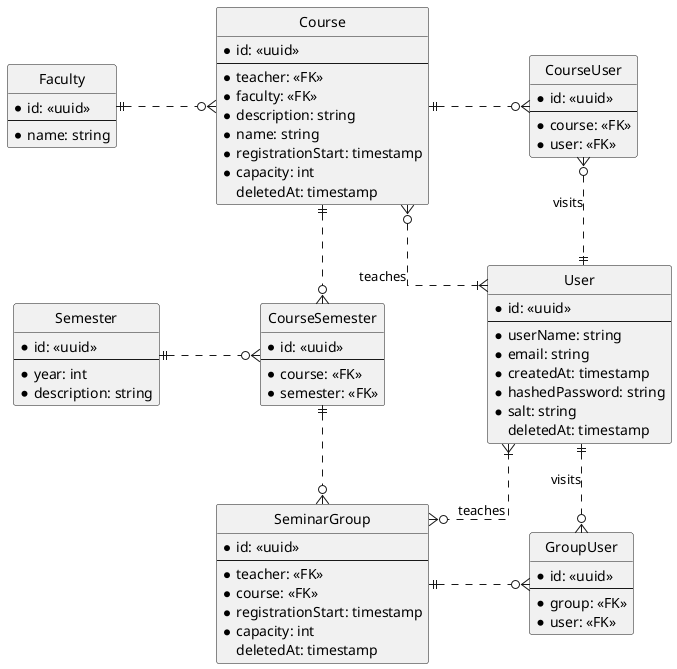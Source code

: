 @startuml
hide circle
skinparam Linetype ortho
skinparam Ranksep 60
skinparam Nodesep 100

entity User {
    * id: <<uuid>>
    ---
    * userName: string
    * email: string
    * createdAt: timestamp
    * hashedPassword: string
    * salt: string
    deletedAt: timestamp
}

entity Course{
    * id: <<uuid>>
    ---
    * teacher: <<FK>>
    * faculty: <<FK>>
    * description: string
    * name: string
    * registrationStart: timestamp
    * capacity: int
    deletedAt: timestamp
}

entity SeminarGroup {
    * id: <<uuid>>
    ---
    * teacher: <<FK>>
    * course: <<FK>>
    * registrationStart: timestamp
    * capacity: int
    deletedAt: timestamp
}

entity Semester {
    * id: <<uuid>>
    ---
    * year: int
    * description: string
}

entity Faculty {
    * id: <<uuid>>
    ---
    * name: string
}

entity CourseSemester {
    * id: <<uuid>>
    ---
    * course: <<FK>>
    * semester: <<FK>>
}

entity CourseUser {
    * id: <<uuid>>
    ---
    * course: <<FK>>
    * user: <<FK>>
}

entity GroupUser {
    * id: <<uuid>>
    ---
    * group: <<FK>>
    * user: <<FK>>
}

User ||..o{ GroupUser: visits
SeminarGroup ||.r.o{ GroupUser

User ||.u.o{ CourseUser: visits
Course ||.r.o{ CourseUser

Faculty ||.r.o{ Course
CourseSemester||..o{ SeminarGroup


Course ||..o{ CourseSemester
Semester||.r.o{ CourseSemester

User }|.l.o{ Course: teaches
User }|..o{ SeminarGroup: teaches
@enduml